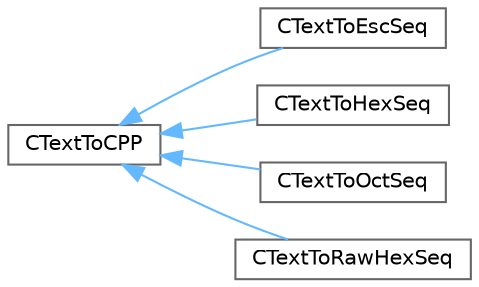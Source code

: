 digraph "Graphical Class Hierarchy"
{
 // LATEX_PDF_SIZE
  bgcolor="transparent";
  edge [fontname=Helvetica,fontsize=10,labelfontname=Helvetica,labelfontsize=10];
  node [fontname=Helvetica,fontsize=10,shape=box,height=0.2,width=0.4];
  rankdir="LR";
  Node0 [id="Node000000",label="CTextToCPP",height=0.2,width=0.4,color="grey40", fillcolor="white", style="filled",URL="$class_c_text_to_c_p_p.html",tooltip="Base class for data management."];
  Node0 -> Node1 [id="edge1_Node000000_Node000001",dir="back",color="steelblue1",style="solid",tooltip=" "];
  Node1 [id="Node000001",label="CTextToEscSeq",height=0.2,width=0.4,color="grey40", fillcolor="white", style="filled",URL="$class_c_text_to_esc_seq.html",tooltip="A class that converts text to escape sequences."];
  Node0 -> Node2 [id="edge2_Node000000_Node000002",dir="back",color="steelblue1",style="solid",tooltip=" "];
  Node2 [id="Node000002",label="CTextToHexSeq",height=0.2,width=0.4,color="grey40", fillcolor="white", style="filled",URL="$class_c_text_to_hex_seq.html",tooltip="A class that converts text to hexadecimal sequences."];
  Node0 -> Node3 [id="edge3_Node000000_Node000003",dir="back",color="steelblue1",style="solid",tooltip=" "];
  Node3 [id="Node000003",label="CTextToOctSeq",height=0.2,width=0.4,color="grey40", fillcolor="white", style="filled",URL="$class_c_text_to_oct_seq.html",tooltip="A class that converts text to octal sequences."];
  Node0 -> Node4 [id="edge4_Node000000_Node000004",dir="back",color="steelblue1",style="solid",tooltip=" "];
  Node4 [id="Node000004",label="CTextToRawHexSeq",height=0.2,width=0.4,color="grey40", fillcolor="white", style="filled",URL="$class_c_text_to_raw_hex_seq.html",tooltip="A class that converts text to raw hexadecimal sequences."];
}
